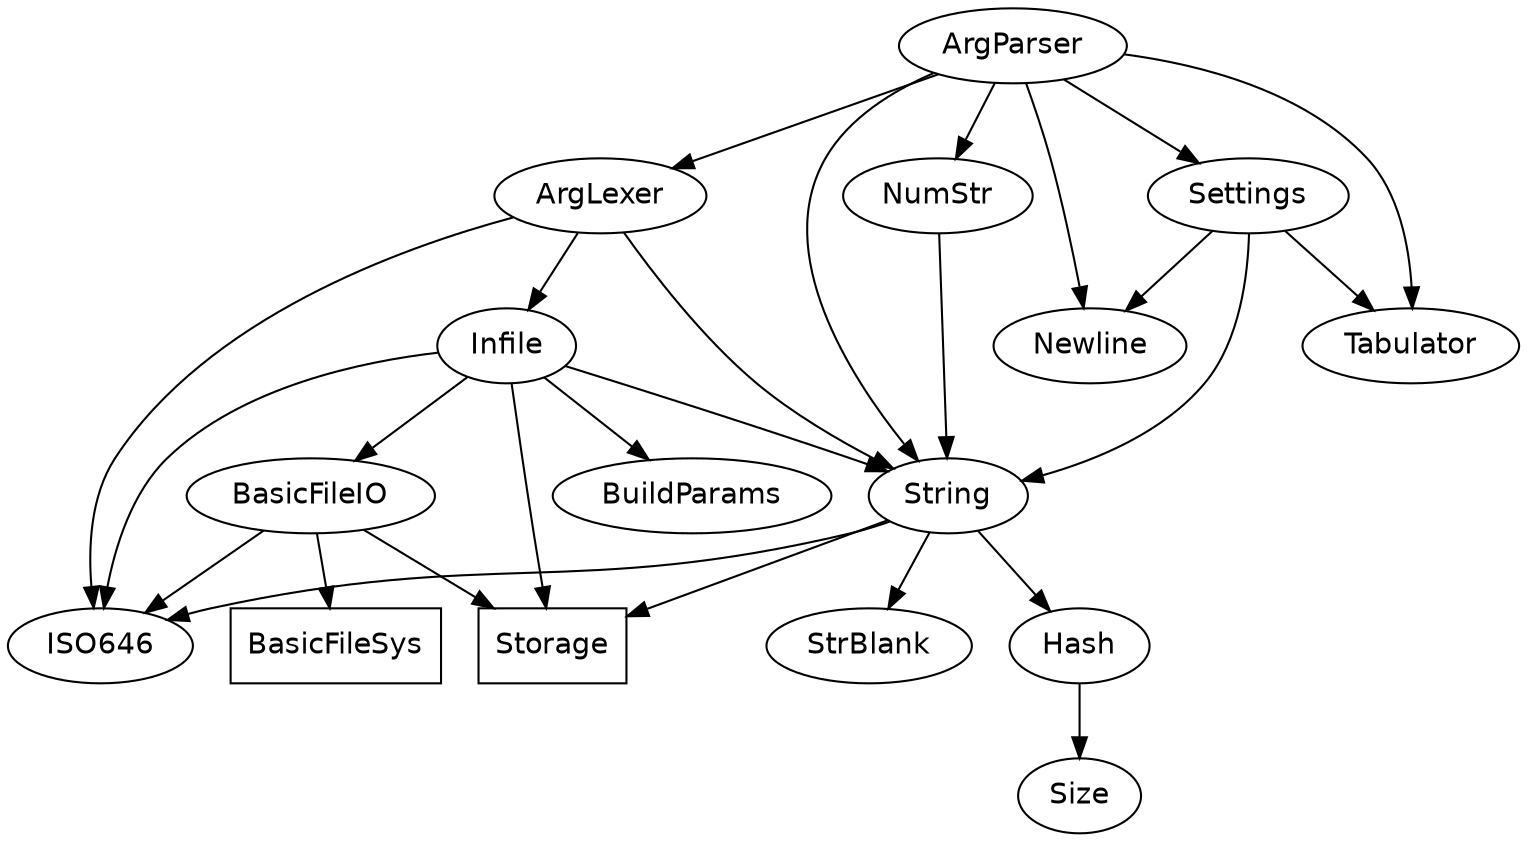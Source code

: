 digraph ArgParserImports {
  node [fontname=helvetica];
  
  ArgParser -> {
    ArgLexer Newline NumStr Settings String Tabulator
  };
  
  ArgLexer -> {
    Infile ISO646 String
  };
  
  Infile -> {
    BasicFileIO BuildParams ISO646 Storage String
  };
  
  BasicFileIO -> {
    BasicFileSys ISO646 Storage
  };
  
  BasicFileSys [shape=box];
    
  ISO646; /* no dependencies */
  
  Storage [shape=box]; /* stdlib */
  
  BuildParams; /* no dependencies */
  
  String -> {
    Hash ISO646 Storage StrBlank
  };
  
  Hash -> {
    Size
  };
  
  Size; /* no dependencies */
  
  StrBlank; /* no dependencies */  
  
  Newline; /* no dependencies */
  
  NumStr -> {
    String
  };
    
  Settings -> {
    String Newline Tabulator
  };
    
  Tabulator; /* no dependencies */
  
} /* ArgParserImports */